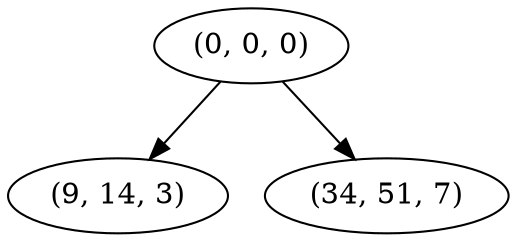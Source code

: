 digraph tree {
    "(0, 0, 0)";
    "(9, 14, 3)";
    "(34, 51, 7)";
    "(0, 0, 0)" -> "(9, 14, 3)";
    "(0, 0, 0)" -> "(34, 51, 7)";
}
